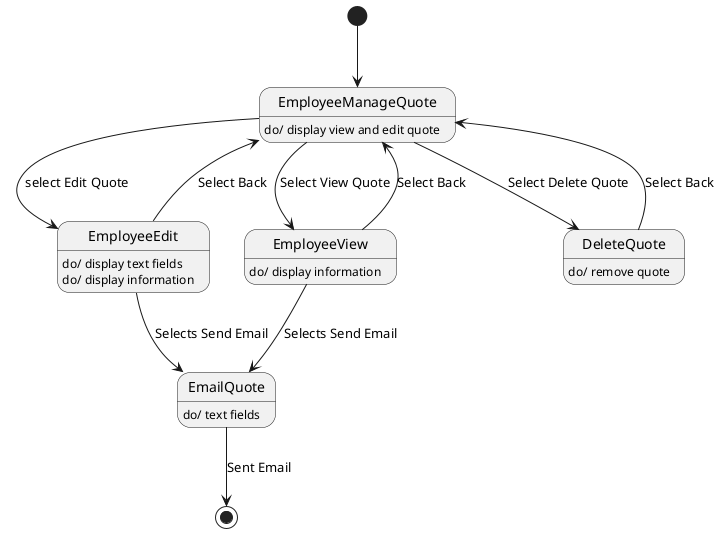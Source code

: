 @startuml
[*] --> EmployeeManageQuote
EmployeeManageQuote : do/ display view and edit quote

EmployeeManageQuote --> EmployeeEdit : select Edit Quote
EmployeeEdit : do/ display text fields
EmployeeEdit: do/ display information

EmployeeManageQuote --> EmployeeView :  Select View Quote
EmployeeView : do/ display information

EmployeeManageQuote --> DeleteQuote : Select Delete Quote
DeleteQuote: do/ remove quote

DeleteQuote --> EmployeeManageQuote : Select Back
EmployeeView --> EmployeeManageQuote : Select Back
EmployeeEdit --> EmployeeManageQuote : Select Back

EmployeeEdit --> EmailQuote : Selects Send Email
EmailQuote : do/ text fields
EmployeeView --> EmailQuote : Selects Send Email
EmailQuote --> [*] : Sent Email
@enduml